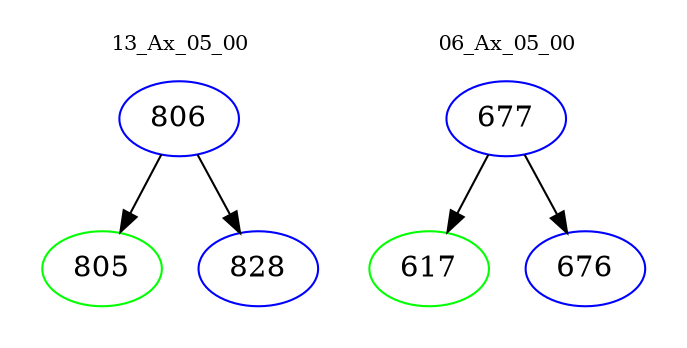 digraph{
subgraph cluster_0 {
color = white
label = "13_Ax_05_00";
fontsize=10;
T0_806 [label="806", color="blue"]
T0_806 -> T0_805 [color="black"]
T0_805 [label="805", color="green"]
T0_806 -> T0_828 [color="black"]
T0_828 [label="828", color="blue"]
}
subgraph cluster_1 {
color = white
label = "06_Ax_05_00";
fontsize=10;
T1_677 [label="677", color="blue"]
T1_677 -> T1_617 [color="black"]
T1_617 [label="617", color="green"]
T1_677 -> T1_676 [color="black"]
T1_676 [label="676", color="blue"]
}
}

